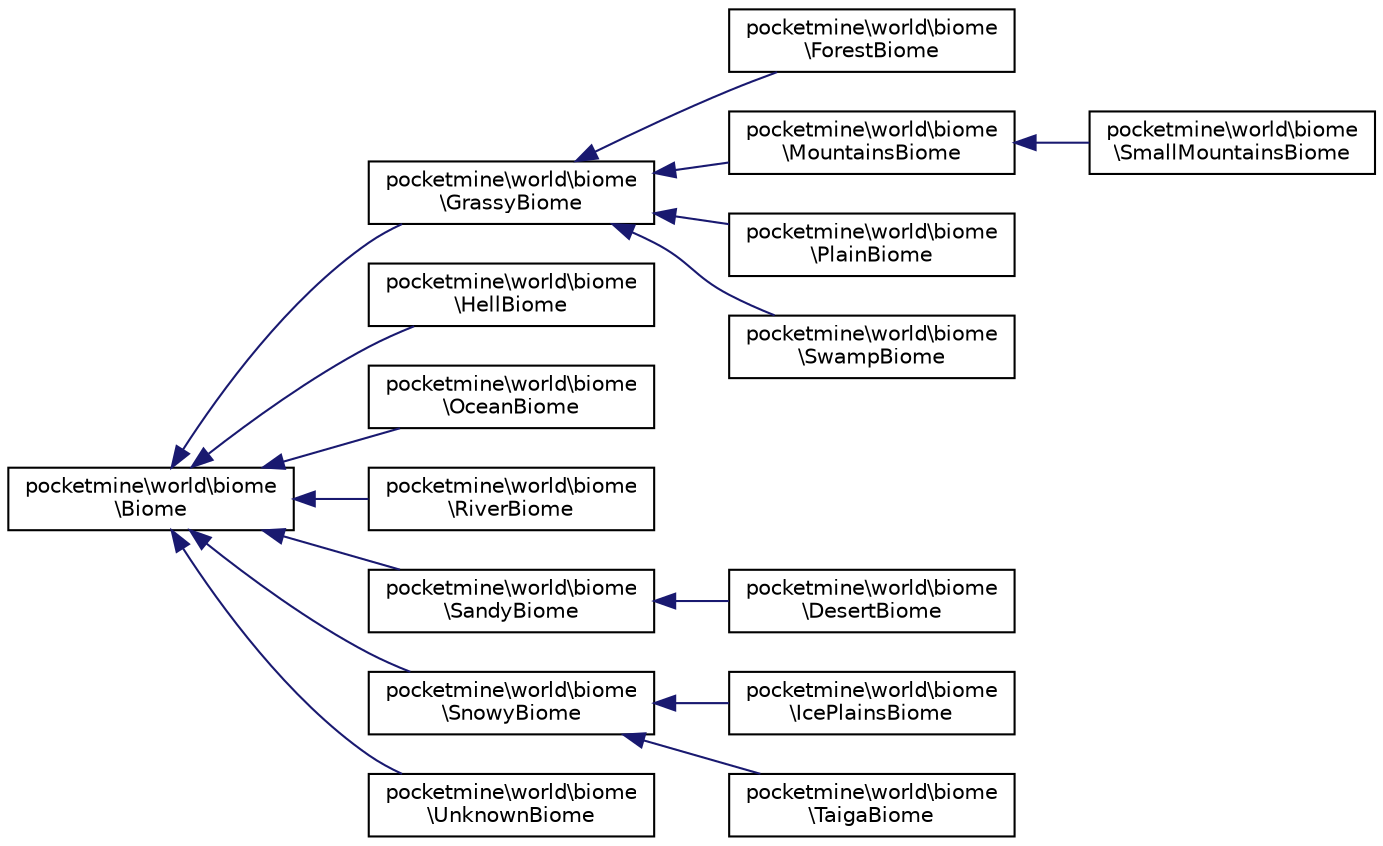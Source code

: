digraph "Graphical Class Hierarchy"
{
 // INTERACTIVE_SVG=YES
 // LATEX_PDF_SIZE
  edge [fontname="Helvetica",fontsize="10",labelfontname="Helvetica",labelfontsize="10"];
  node [fontname="Helvetica",fontsize="10",shape=record];
  rankdir="LR";
  Node0 [label="pocketmine\\world\\biome\l\\Biome",height=0.2,width=0.4,color="black", fillcolor="white", style="filled",URL="$d8/d20/classpocketmine_1_1world_1_1biome_1_1_biome.html",tooltip=" "];
  Node0 -> Node1 [dir="back",color="midnightblue",fontsize="10",style="solid",fontname="Helvetica"];
  Node1 [label="pocketmine\\world\\biome\l\\GrassyBiome",height=0.2,width=0.4,color="black", fillcolor="white", style="filled",URL="$d8/db5/classpocketmine_1_1world_1_1biome_1_1_grassy_biome.html",tooltip=" "];
  Node1 -> Node2 [dir="back",color="midnightblue",fontsize="10",style="solid",fontname="Helvetica"];
  Node2 [label="pocketmine\\world\\biome\l\\ForestBiome",height=0.2,width=0.4,color="black", fillcolor="white", style="filled",URL="$de/df1/classpocketmine_1_1world_1_1biome_1_1_forest_biome.html",tooltip=" "];
  Node1 -> Node3 [dir="back",color="midnightblue",fontsize="10",style="solid",fontname="Helvetica"];
  Node3 [label="pocketmine\\world\\biome\l\\MountainsBiome",height=0.2,width=0.4,color="black", fillcolor="white", style="filled",URL="$d8/da8/classpocketmine_1_1world_1_1biome_1_1_mountains_biome.html",tooltip=" "];
  Node3 -> Node4 [dir="back",color="midnightblue",fontsize="10",style="solid",fontname="Helvetica"];
  Node4 [label="pocketmine\\world\\biome\l\\SmallMountainsBiome",height=0.2,width=0.4,color="black", fillcolor="white", style="filled",URL="$d9/dae/classpocketmine_1_1world_1_1biome_1_1_small_mountains_biome.html",tooltip=" "];
  Node1 -> Node5 [dir="back",color="midnightblue",fontsize="10",style="solid",fontname="Helvetica"];
  Node5 [label="pocketmine\\world\\biome\l\\PlainBiome",height=0.2,width=0.4,color="black", fillcolor="white", style="filled",URL="$d7/d60/classpocketmine_1_1world_1_1biome_1_1_plain_biome.html",tooltip=" "];
  Node1 -> Node6 [dir="back",color="midnightblue",fontsize="10",style="solid",fontname="Helvetica"];
  Node6 [label="pocketmine\\world\\biome\l\\SwampBiome",height=0.2,width=0.4,color="black", fillcolor="white", style="filled",URL="$d1/dd8/classpocketmine_1_1world_1_1biome_1_1_swamp_biome.html",tooltip=" "];
  Node0 -> Node7 [dir="back",color="midnightblue",fontsize="10",style="solid",fontname="Helvetica"];
  Node7 [label="pocketmine\\world\\biome\l\\HellBiome",height=0.2,width=0.4,color="black", fillcolor="white", style="filled",URL="$da/d10/classpocketmine_1_1world_1_1biome_1_1_hell_biome.html",tooltip=" "];
  Node0 -> Node8 [dir="back",color="midnightblue",fontsize="10",style="solid",fontname="Helvetica"];
  Node8 [label="pocketmine\\world\\biome\l\\OceanBiome",height=0.2,width=0.4,color="black", fillcolor="white", style="filled",URL="$dd/df1/classpocketmine_1_1world_1_1biome_1_1_ocean_biome.html",tooltip=" "];
  Node0 -> Node9 [dir="back",color="midnightblue",fontsize="10",style="solid",fontname="Helvetica"];
  Node9 [label="pocketmine\\world\\biome\l\\RiverBiome",height=0.2,width=0.4,color="black", fillcolor="white", style="filled",URL="$d5/d52/classpocketmine_1_1world_1_1biome_1_1_river_biome.html",tooltip=" "];
  Node0 -> Node10 [dir="back",color="midnightblue",fontsize="10",style="solid",fontname="Helvetica"];
  Node10 [label="pocketmine\\world\\biome\l\\SandyBiome",height=0.2,width=0.4,color="black", fillcolor="white", style="filled",URL="$d4/dce/classpocketmine_1_1world_1_1biome_1_1_sandy_biome.html",tooltip=" "];
  Node10 -> Node11 [dir="back",color="midnightblue",fontsize="10",style="solid",fontname="Helvetica"];
  Node11 [label="pocketmine\\world\\biome\l\\DesertBiome",height=0.2,width=0.4,color="black", fillcolor="white", style="filled",URL="$d3/d39/classpocketmine_1_1world_1_1biome_1_1_desert_biome.html",tooltip=" "];
  Node0 -> Node12 [dir="back",color="midnightblue",fontsize="10",style="solid",fontname="Helvetica"];
  Node12 [label="pocketmine\\world\\biome\l\\SnowyBiome",height=0.2,width=0.4,color="black", fillcolor="white", style="filled",URL="$dd/d55/classpocketmine_1_1world_1_1biome_1_1_snowy_biome.html",tooltip=" "];
  Node12 -> Node13 [dir="back",color="midnightblue",fontsize="10",style="solid",fontname="Helvetica"];
  Node13 [label="pocketmine\\world\\biome\l\\IcePlainsBiome",height=0.2,width=0.4,color="black", fillcolor="white", style="filled",URL="$d9/d42/classpocketmine_1_1world_1_1biome_1_1_ice_plains_biome.html",tooltip=" "];
  Node12 -> Node14 [dir="back",color="midnightblue",fontsize="10",style="solid",fontname="Helvetica"];
  Node14 [label="pocketmine\\world\\biome\l\\TaigaBiome",height=0.2,width=0.4,color="black", fillcolor="white", style="filled",URL="$da/d14/classpocketmine_1_1world_1_1biome_1_1_taiga_biome.html",tooltip=" "];
  Node0 -> Node15 [dir="back",color="midnightblue",fontsize="10",style="solid",fontname="Helvetica"];
  Node15 [label="pocketmine\\world\\biome\l\\UnknownBiome",height=0.2,width=0.4,color="black", fillcolor="white", style="filled",URL="$d8/d8c/classpocketmine_1_1world_1_1biome_1_1_unknown_biome.html",tooltip=" "];
}
